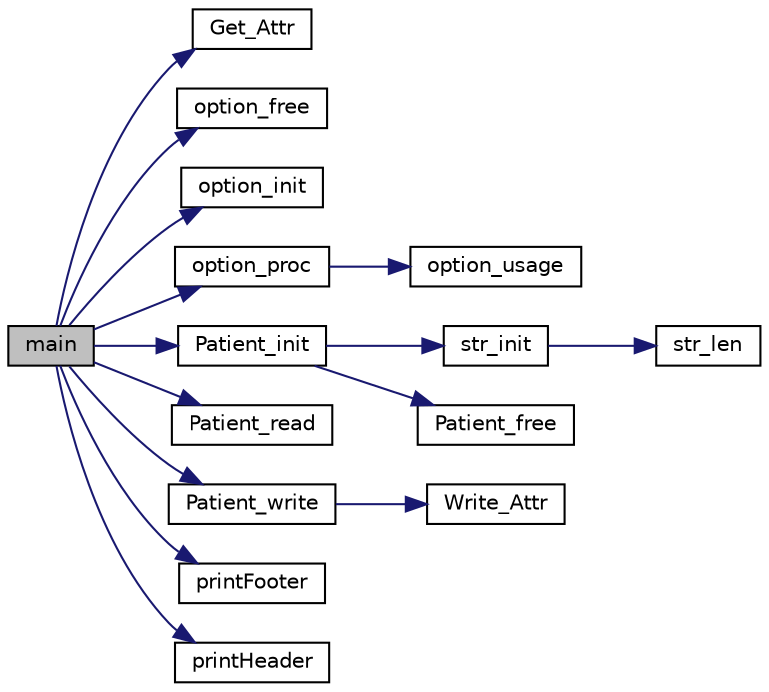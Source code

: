 digraph "main"
{
  edge [fontname="Helvetica",fontsize="10",labelfontname="Helvetica",labelfontsize="10"];
  node [fontname="Helvetica",fontsize="10",shape=record];
  rankdir="LR";
  Node0 [label="main",height=0.2,width=0.4,color="black", fillcolor="grey75", style="filled", fontcolor="black"];
  Node0 -> Node1 [color="midnightblue",fontsize="10",style="solid",fontname="Helvetica"];
  Node1 [label="Get_Attr",height=0.2,width=0.4,color="black", fillcolor="white", style="filled",URL="$de/d22/patient_8c.html#a5ff3a1bfbc8ecc27679f4d8bed4e2c83",tooltip="Initialize attribute of Patient_t structure. "];
  Node0 -> Node2 [color="midnightblue",fontsize="10",style="solid",fontname="Helvetica"];
  Node2 [label="option_free",height=0.2,width=0.4,color="black", fillcolor="white", style="filled",URL="$d2/d87/option_8c.html#aaefb4abef02407e3622605564d700878",tooltip="Frees the data structure describing the application options. "];
  Node0 -> Node3 [color="midnightblue",fontsize="10",style="solid",fontname="Helvetica"];
  Node3 [label="option_init",height=0.2,width=0.4,color="black", fillcolor="white", style="filled",URL="$d2/d87/option_8c.html#a9dc5ac3c165bc3d213f1681774374f8e",tooltip="Initializes the data structure describing the application options. "];
  Node0 -> Node4 [color="midnightblue",fontsize="10",style="solid",fontname="Helvetica"];
  Node4 [label="option_proc",height=0.2,width=0.4,color="black", fillcolor="white", style="filled",URL="$d2/d87/option_8c.html#a279c4a0c347fa39feb35eac3abfb30ae",tooltip="Handles the passed options from main program. "];
  Node4 -> Node5 [color="midnightblue",fontsize="10",style="solid",fontname="Helvetica"];
  Node5 [label="option_usage",height=0.2,width=0.4,color="black", fillcolor="white", style="filled",URL="$d2/d87/option_8c.html#af94359401f22efe6a4d8fde3fe8e003d",tooltip="Writes the usage information. "];
  Node0 -> Node6 [color="midnightblue",fontsize="10",style="solid",fontname="Helvetica"];
  Node6 [label="Patient_init",height=0.2,width=0.4,color="black", fillcolor="white", style="filled",URL="$de/d22/patient_8c.html#a97be6a04d04ba45910d76007887e3d42",tooltip="Initialize the data structure which describes a Patient_t object. "];
  Node6 -> Node7 [color="midnightblue",fontsize="10",style="solid",fontname="Helvetica"];
  Node7 [label="str_init",height=0.2,width=0.4,color="black", fillcolor="white", style="filled",URL="$d5/dde/str__serialize_8c.html#a769b535ddda7f6922054a47e43b754ac",tooltip="Initialize a CString_t object. "];
  Node7 -> Node8 [color="midnightblue",fontsize="10",style="solid",fontname="Helvetica"];
  Node8 [label="str_len",height=0.2,width=0.4,color="black", fillcolor="white", style="filled",URL="$d5/dde/str__serialize_8c.html#a1fe326bef22c52afabacb496673e8fa0",tooltip="Returns the number of characters in a given string. "];
  Node6 -> Node9 [color="midnightblue",fontsize="10",style="solid",fontname="Helvetica"];
  Node9 [label="Patient_free",height=0.2,width=0.4,color="black", fillcolor="white", style="filled",URL="$de/d22/patient_8c.html#a99a1518b7e0ebc7ff43a9131c578ccf0",tooltip="Release an object of type Patient_t. "];
  Node0 -> Node10 [color="midnightblue",fontsize="10",style="solid",fontname="Helvetica"];
  Node10 [label="Patient_read",height=0.2,width=0.4,color="black", fillcolor="white", style="filled",URL="$de/d22/patient_8c.html#aeda54a6d26b9a8efc560831cb31f5b89",tooltip="Reades the data structure which describes a Patient_t object. "];
  Node0 -> Node11 [color="midnightblue",fontsize="10",style="solid",fontname="Helvetica"];
  Node11 [label="Patient_write",height=0.2,width=0.4,color="black", fillcolor="white", style="filled",URL="$de/d22/patient_8c.html#af28ba320bdc711ce0afa87c1313f9518",tooltip="Writes the data structure which describes a Patient_t object. "];
  Node11 -> Node12 [color="midnightblue",fontsize="10",style="solid",fontname="Helvetica"];
  Node12 [label="Write_Attr",height=0.2,width=0.4,color="black", fillcolor="white", style="filled",URL="$de/d22/patient_8c.html#a49d89cc46fbb0a72b308e4cae8f5cd89",tooltip="Initialize attribute of Patient_t structure. "];
  Node0 -> Node13 [color="midnightblue",fontsize="10",style="solid",fontname="Helvetica"];
  Node13 [label="printFooter",height=0.2,width=0.4,color="black", fillcolor="white", style="filled",URL="$de/d22/patient_8c.html#a0924bc6b70b3a2a790e0e30808a7764d",tooltip="Writes the footer of table for patient list. "];
  Node0 -> Node14 [color="midnightblue",fontsize="10",style="solid",fontname="Helvetica"];
  Node14 [label="printHeader",height=0.2,width=0.4,color="black", fillcolor="white", style="filled",URL="$de/d22/patient_8c.html#a463abe7d682b6ef6fc100e18d872d4e7",tooltip="Writes the header of table for patient list. "];
}
